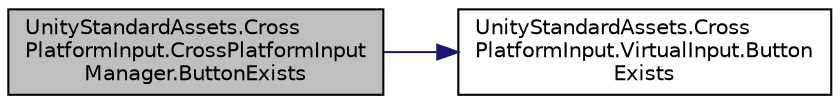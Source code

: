 digraph "UnityStandardAssets.CrossPlatformInput.CrossPlatformInputManager.ButtonExists"
{
 // LATEX_PDF_SIZE
  edge [fontname="Helvetica",fontsize="10",labelfontname="Helvetica",labelfontsize="10"];
  node [fontname="Helvetica",fontsize="10",shape=record];
  rankdir="LR";
  Node3 [label="UnityStandardAssets.Cross\lPlatformInput.CrossPlatformInput\lManager.ButtonExists",height=0.2,width=0.4,color="black", fillcolor="grey75", style="filled", fontcolor="black",tooltip=" "];
  Node3 -> Node4 [color="midnightblue",fontsize="10",style="solid",fontname="Helvetica"];
  Node4 [label="UnityStandardAssets.Cross\lPlatformInput.VirtualInput.Button\lExists",height=0.2,width=0.4,color="black", fillcolor="white", style="filled",URL="$class_unity_standard_assets_1_1_cross_platform_input_1_1_virtual_input.html#a5d70deed210f91fc144d9a62cab4c535",tooltip=" "];
}
